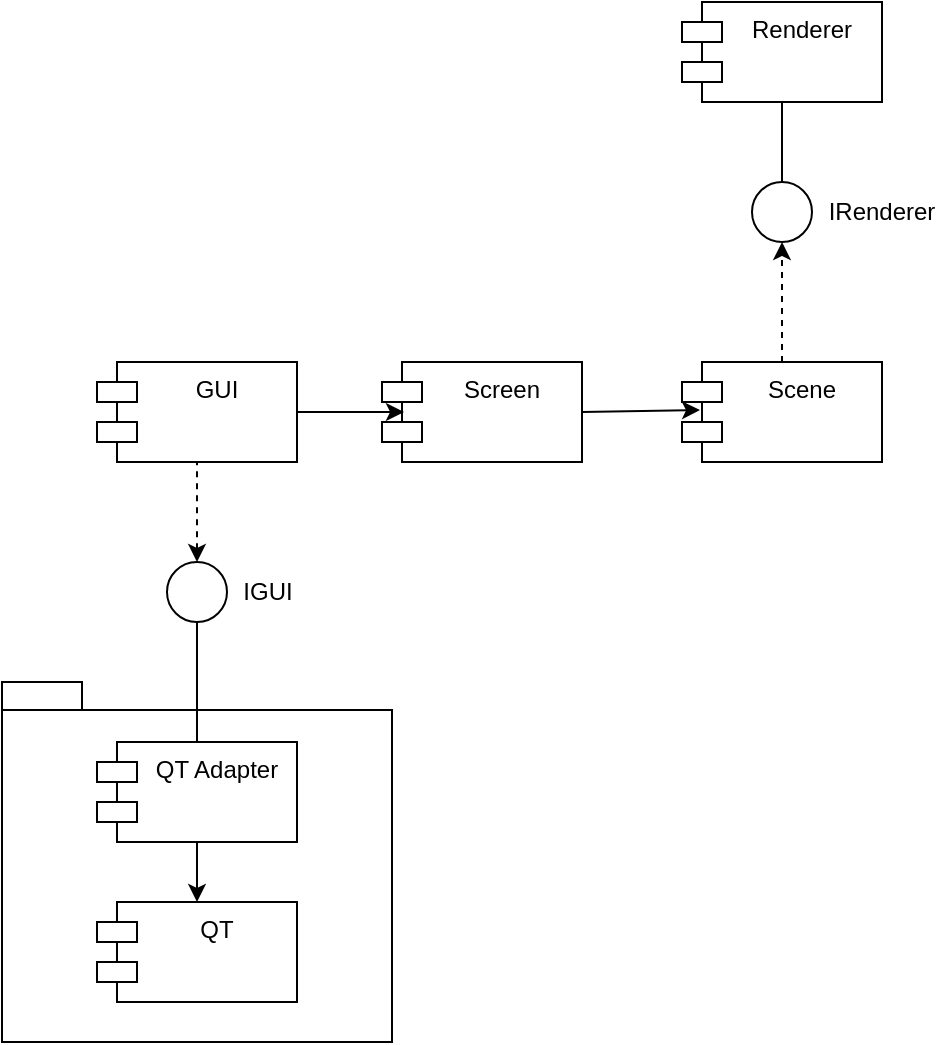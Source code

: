 <mxfile version="14.6.6" type="device"><diagram name="Page-1" id="b5b7bab2-c9e2-2cf4-8b2a-24fd1a2a6d21"><mxGraphModel dx="1422" dy="703" grid="1" gridSize="10" guides="1" tooltips="1" connect="1" arrows="1" fold="1" page="1" pageScale="1" pageWidth="827" pageHeight="1169" background="#ffffff" math="0" shadow="0"><root><mxCell id="0"/><mxCell id="1" parent="0"/><mxCell id="qXRY4OckBGPApVuTjO2C-11" value="" style="shape=folder;fontStyle=1;spacingTop=10;tabWidth=40;tabHeight=14;tabPosition=left;html=1;" vertex="1" parent="1"><mxGeometry x="90" y="760" width="195" height="180" as="geometry"/></mxCell><mxCell id="qXRY4OckBGPApVuTjO2C-1" value="GUI" style="shape=module;align=left;spacingLeft=20;align=center;verticalAlign=top;" vertex="1" parent="1"><mxGeometry x="137.5" y="600" width="100" height="50" as="geometry"/></mxCell><mxCell id="qXRY4OckBGPApVuTjO2C-2" value="" style="ellipse;whiteSpace=wrap;html=1;aspect=fixed;" vertex="1" parent="1"><mxGeometry x="172.5" y="700" width="30" height="30" as="geometry"/></mxCell><mxCell id="qXRY4OckBGPApVuTjO2C-3" value="" style="endArrow=none;html=1;exitX=0.5;exitY=0;exitDx=0;exitDy=0;entryX=0.5;entryY=1;entryDx=0;entryDy=0;endFill=0;rounded=0;dashed=1;startArrow=classic;startFill=1;" edge="1" parent="1" source="qXRY4OckBGPApVuTjO2C-2" target="qXRY4OckBGPApVuTjO2C-1"><mxGeometry width="50" height="50" relative="1" as="geometry"><mxPoint x="332.5" y="720" as="sourcePoint"/><mxPoint x="192.5" y="650" as="targetPoint"/></mxGeometry></mxCell><mxCell id="qXRY4OckBGPApVuTjO2C-4" value="IGUI" style="text;html=1;strokeColor=none;fillColor=none;align=center;verticalAlign=middle;whiteSpace=wrap;rounded=0;" vertex="1" parent="1"><mxGeometry x="202.5" y="705" width="40" height="20" as="geometry"/></mxCell><mxCell id="qXRY4OckBGPApVuTjO2C-5" value="QT" style="shape=module;align=left;spacingLeft=20;align=center;verticalAlign=top;" vertex="1" parent="1"><mxGeometry x="137.5" y="870" width="100" height="50" as="geometry"/></mxCell><mxCell id="qXRY4OckBGPApVuTjO2C-21" value="" style="edgeStyle=orthogonalEdgeStyle;rounded=0;orthogonalLoop=1;jettySize=auto;html=1;startArrow=none;startFill=0;endArrow=classic;endFill=1;" edge="1" parent="1" source="qXRY4OckBGPApVuTjO2C-8" target="qXRY4OckBGPApVuTjO2C-5"><mxGeometry relative="1" as="geometry"/></mxCell><mxCell id="qXRY4OckBGPApVuTjO2C-8" value="QT Adapter" style="shape=module;align=left;spacingLeft=20;align=center;verticalAlign=top;" vertex="1" parent="1"><mxGeometry x="137.5" y="790" width="100" height="50" as="geometry"/></mxCell><mxCell id="qXRY4OckBGPApVuTjO2C-9" value="" style="endArrow=none;html=1;exitX=0.5;exitY=1;exitDx=0;exitDy=0;entryX=0.5;entryY=0;entryDx=0;entryDy=0;endFill=0;" edge="1" parent="1" source="qXRY4OckBGPApVuTjO2C-2" target="qXRY4OckBGPApVuTjO2C-8"><mxGeometry width="50" height="50" relative="1" as="geometry"><mxPoint x="327.5" y="890" as="sourcePoint"/><mxPoint x="377.5" y="840" as="targetPoint"/></mxGeometry></mxCell><mxCell id="qXRY4OckBGPApVuTjO2C-13" value="Renderer" style="shape=module;align=left;spacingLeft=20;align=center;verticalAlign=top;" vertex="1" parent="1"><mxGeometry x="430" y="420" width="100" height="50" as="geometry"/></mxCell><mxCell id="qXRY4OckBGPApVuTjO2C-14" value="Screen" style="shape=module;align=left;spacingLeft=20;align=center;verticalAlign=top;" vertex="1" parent="1"><mxGeometry x="280" y="600" width="100" height="50" as="geometry"/></mxCell><mxCell id="qXRY4OckBGPApVuTjO2C-15" value="" style="endArrow=classic;html=1;exitX=1;exitY=0.5;exitDx=0;exitDy=0;entryX=0.11;entryY=0.5;entryDx=0;entryDy=0;entryPerimeter=0;" edge="1" parent="1" source="qXRY4OckBGPApVuTjO2C-1" target="qXRY4OckBGPApVuTjO2C-14"><mxGeometry width="50" height="50" relative="1" as="geometry"><mxPoint x="330" y="640" as="sourcePoint"/><mxPoint x="380" y="590" as="targetPoint"/></mxGeometry></mxCell><mxCell id="qXRY4OckBGPApVuTjO2C-17" value="Scene" style="shape=module;align=left;spacingLeft=20;align=center;verticalAlign=top;" vertex="1" parent="1"><mxGeometry x="430" y="600" width="100" height="50" as="geometry"/></mxCell><mxCell id="qXRY4OckBGPApVuTjO2C-20" value="" style="edgeStyle=orthogonalEdgeStyle;rounded=0;orthogonalLoop=1;jettySize=auto;html=1;startArrow=none;startFill=0;endArrow=none;endFill=0;" edge="1" parent="1" source="qXRY4OckBGPApVuTjO2C-18" target="qXRY4OckBGPApVuTjO2C-13"><mxGeometry relative="1" as="geometry"/></mxCell><mxCell id="qXRY4OckBGPApVuTjO2C-18" value="" style="ellipse;whiteSpace=wrap;html=1;aspect=fixed;" vertex="1" parent="1"><mxGeometry x="465" y="510" width="30" height="30" as="geometry"/></mxCell><mxCell id="qXRY4OckBGPApVuTjO2C-19" value="IRenderer" style="text;html=1;strokeColor=none;fillColor=none;align=center;verticalAlign=middle;whiteSpace=wrap;rounded=0;" vertex="1" parent="1"><mxGeometry x="510" y="515" width="40" height="20" as="geometry"/></mxCell><mxCell id="qXRY4OckBGPApVuTjO2C-23" value="" style="endArrow=classic;html=1;entryX=0.5;entryY=1;entryDx=0;entryDy=0;exitX=0.5;exitY=0;exitDx=0;exitDy=0;dashed=1;" edge="1" parent="1" source="qXRY4OckBGPApVuTjO2C-17" target="qXRY4OckBGPApVuTjO2C-18"><mxGeometry width="50" height="50" relative="1" as="geometry"><mxPoint x="330" y="640" as="sourcePoint"/><mxPoint x="380" y="590" as="targetPoint"/></mxGeometry></mxCell><mxCell id="qXRY4OckBGPApVuTjO2C-24" value="" style="endArrow=classic;html=1;exitX=1;exitY=0.5;exitDx=0;exitDy=0;entryX=0.09;entryY=0.48;entryDx=0;entryDy=0;entryPerimeter=0;" edge="1" parent="1" source="qXRY4OckBGPApVuTjO2C-14" target="qXRY4OckBGPApVuTjO2C-17"><mxGeometry width="50" height="50" relative="1" as="geometry"><mxPoint x="330" y="640" as="sourcePoint"/><mxPoint x="380" y="590" as="targetPoint"/></mxGeometry></mxCell></root></mxGraphModel></diagram></mxfile>